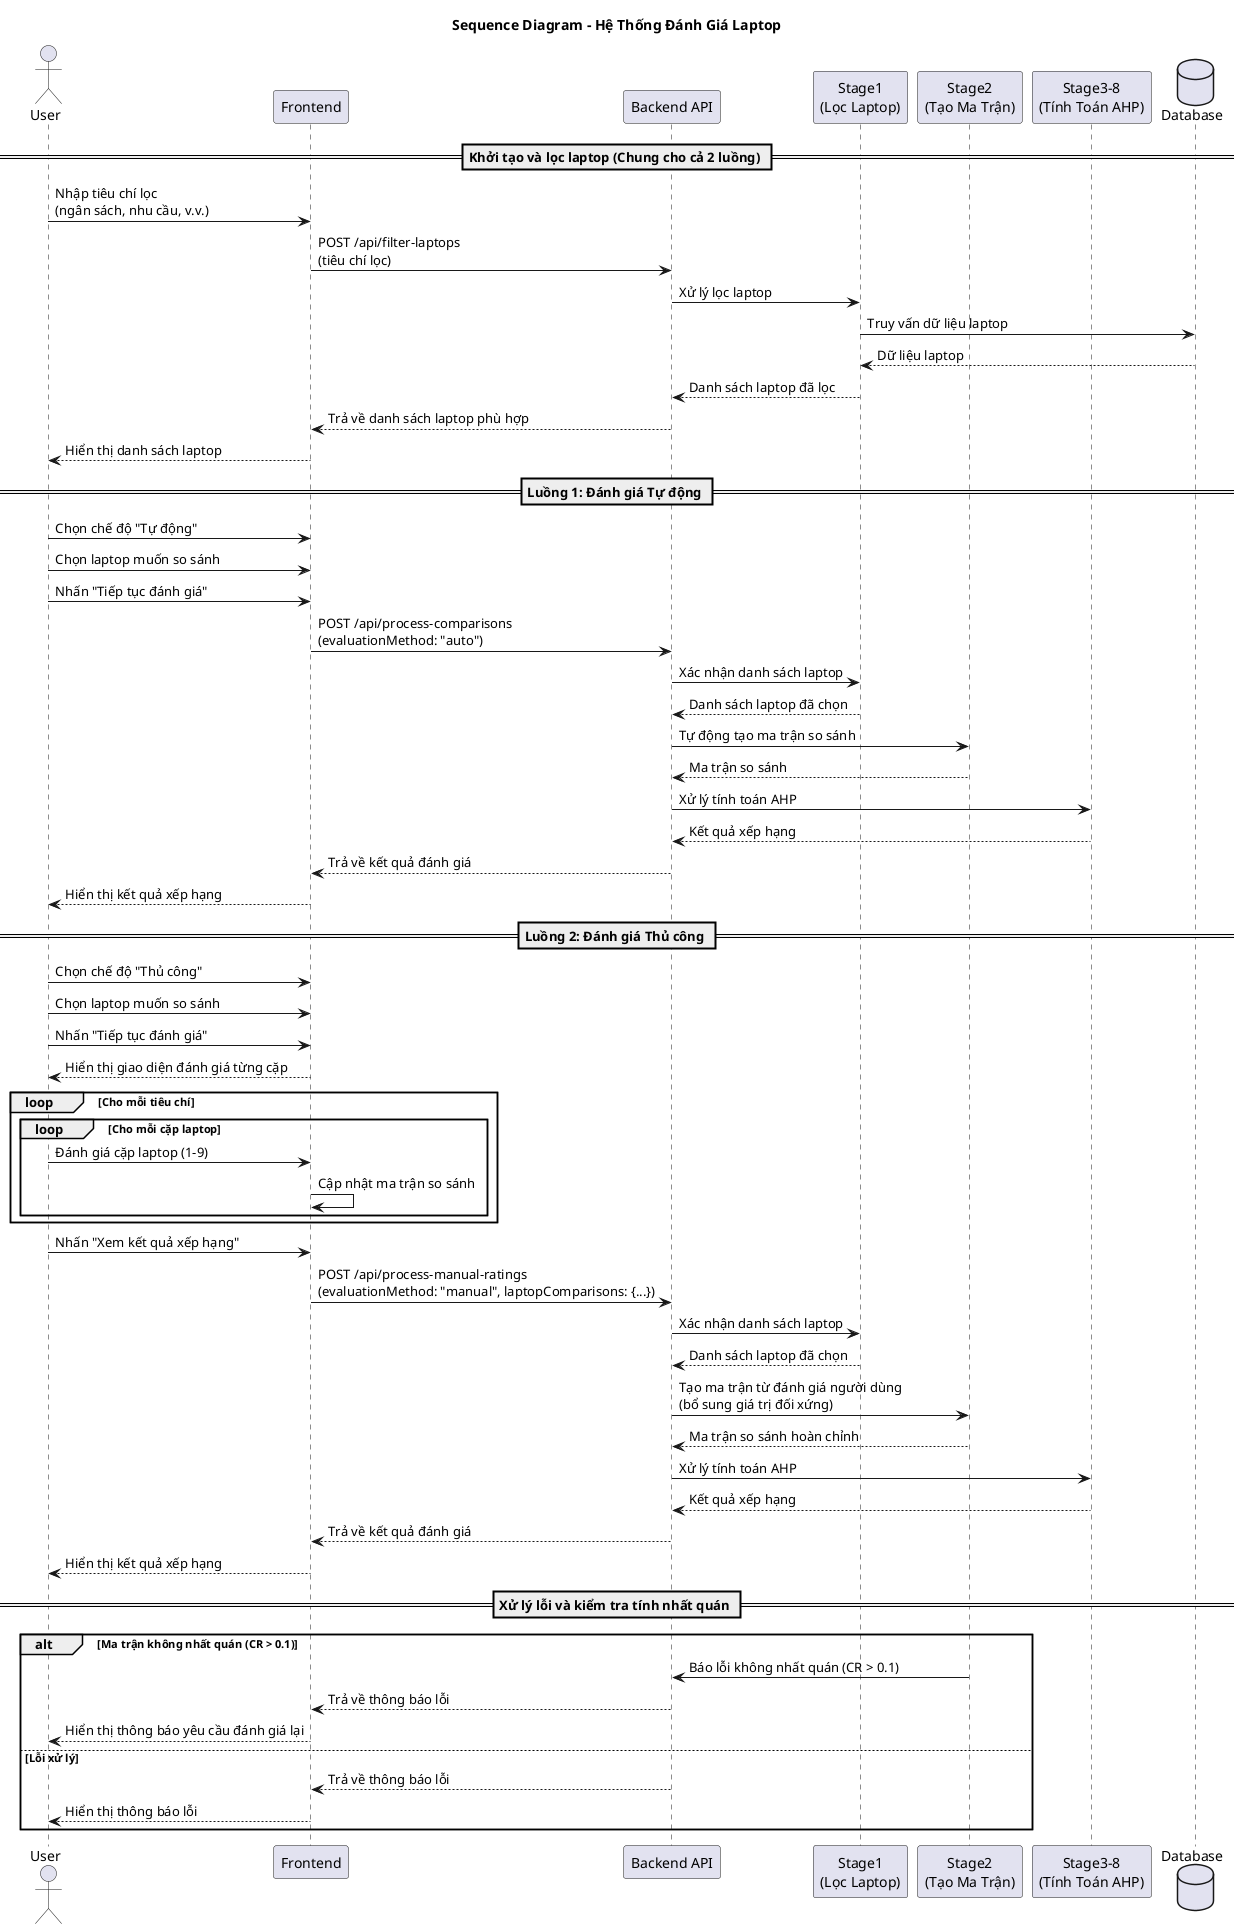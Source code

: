 @startuml Laptop Recommendation System Sequence

actor User
participant "Frontend" as FE
participant "Backend API" as API
participant "Stage1\n(Lọc Laptop)" as Stage1
participant "Stage2\n(Tạo Ma Trận)" as Stage2
participant "Stage3-8\n(Tính Toán AHP)" as Stage3
database "Database" as DB

title Sequence Diagram - Hệ Thống Đánh Giá Laptop

== Khởi tạo và lọc laptop (Chung cho cả 2 luồng) ==

User -> FE: Nhập tiêu chí lọc\n(ngân sách, nhu cầu, v.v.)
FE -> API: POST /api/filter-laptops\n(tiêu chí lọc)
API -> Stage1: Xử lý lọc laptop
Stage1 -> DB: Truy vấn dữ liệu laptop
DB --> Stage1: Dữ liệu laptop
Stage1 --> API: Danh sách laptop đã lọc
API --> FE: Trả về danh sách laptop phù hợp
FE --> User: Hiển thị danh sách laptop

== Luồng 1: Đánh giá Tự động ==

User -> FE: Chọn chế độ "Tự động"
User -> FE: Chọn laptop muốn so sánh
User -> FE: Nhấn "Tiếp tục đánh giá"
FE -> API: POST /api/process-comparisons\n(evaluationMethod: "auto")
API -> Stage1: Xác nhận danh sách laptop
Stage1 --> API: Danh sách laptop đã chọn
API -> Stage2: Tự động tạo ma trận so sánh
Stage2 --> API: Ma trận so sánh
API -> Stage3: Xử lý tính toán AHP
Stage3 --> API: Kết quả xếp hạng
API --> FE: Trả về kết quả đánh giá
FE --> User: Hiển thị kết quả xếp hạng

== Luồng 2: Đánh giá Thủ công ==

User -> FE: Chọn chế độ "Thủ công"
User -> FE: Chọn laptop muốn so sánh
User -> FE: Nhấn "Tiếp tục đánh giá"
FE --> User: Hiển thị giao diện đánh giá từng cặp
loop Cho mỗi tiêu chí
    loop Cho mỗi cặp laptop
        User -> FE: Đánh giá cặp laptop (1-9)
        FE -> FE: Cập nhật ma trận so sánh
    end
end
User -> FE: Nhấn "Xem kết quả xếp hạng"
FE -> API: POST /api/process-manual-ratings\n(evaluationMethod: "manual", laptopComparisons: {...})
API -> Stage1: Xác nhận danh sách laptop
Stage1 --> API: Danh sách laptop đã chọn
API -> Stage2: Tạo ma trận từ đánh giá người dùng\n(bổ sung giá trị đối xứng)
Stage2 --> API: Ma trận so sánh hoàn chỉnh
API -> Stage3: Xử lý tính toán AHP
Stage3 --> API: Kết quả xếp hạng
API --> FE: Trả về kết quả đánh giá
FE --> User: Hiển thị kết quả xếp hạng

== Xử lý lỗi và kiểm tra tính nhất quán ==

alt Ma trận không nhất quán (CR > 0.1)
    Stage2 -> API: Báo lỗi không nhất quán (CR > 0.1)
    API --> FE: Trả về thông báo lỗi
    FE --> User: Hiển thị thông báo yêu cầu đánh giá lại
else Lỗi xử lý
    API --> FE: Trả về thông báo lỗi
    FE --> User: Hiển thị thông báo lỗi
end

@enduml